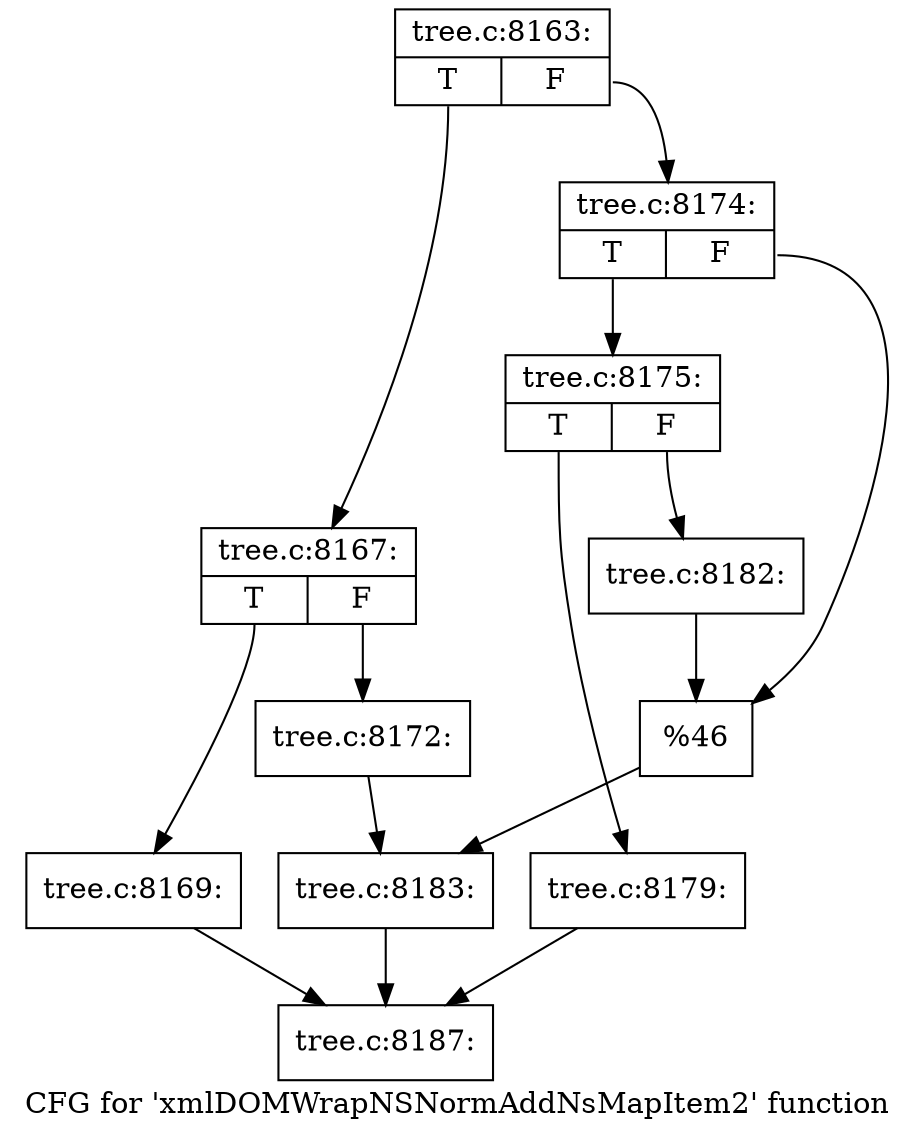 digraph "CFG for 'xmlDOMWrapNSNormAddNsMapItem2' function" {
	label="CFG for 'xmlDOMWrapNSNormAddNsMapItem2' function";

	Node0x4865200 [shape=record,label="{tree.c:8163:|{<s0>T|<s1>F}}"];
	Node0x4865200:s0 -> Node0x4868e00;
	Node0x4865200:s1 -> Node0x4868ea0;
	Node0x4868e00 [shape=record,label="{tree.c:8167:|{<s0>T|<s1>F}}"];
	Node0x4868e00:s0 -> Node0x4869680;
	Node0x4868e00:s1 -> Node0x48696d0;
	Node0x4869680 [shape=record,label="{tree.c:8169:}"];
	Node0x4869680 -> Node0x4867cb0;
	Node0x48696d0 [shape=record,label="{tree.c:8172:}"];
	Node0x48696d0 -> Node0x4868e50;
	Node0x4868ea0 [shape=record,label="{tree.c:8174:|{<s0>T|<s1>F}}"];
	Node0x4868ea0:s0 -> Node0x486a350;
	Node0x4868ea0:s1 -> Node0x486a3a0;
	Node0x486a350 [shape=record,label="{tree.c:8175:|{<s0>T|<s1>F}}"];
	Node0x486a350:s0 -> Node0x486b380;
	Node0x486a350:s1 -> Node0x486b3d0;
	Node0x486b380 [shape=record,label="{tree.c:8179:}"];
	Node0x486b380 -> Node0x4867cb0;
	Node0x486b3d0 [shape=record,label="{tree.c:8182:}"];
	Node0x486b3d0 -> Node0x486a3a0;
	Node0x486a3a0 [shape=record,label="{%46}"];
	Node0x486a3a0 -> Node0x4868e50;
	Node0x4868e50 [shape=record,label="{tree.c:8183:}"];
	Node0x4868e50 -> Node0x4867cb0;
	Node0x4867cb0 [shape=record,label="{tree.c:8187:}"];
}
